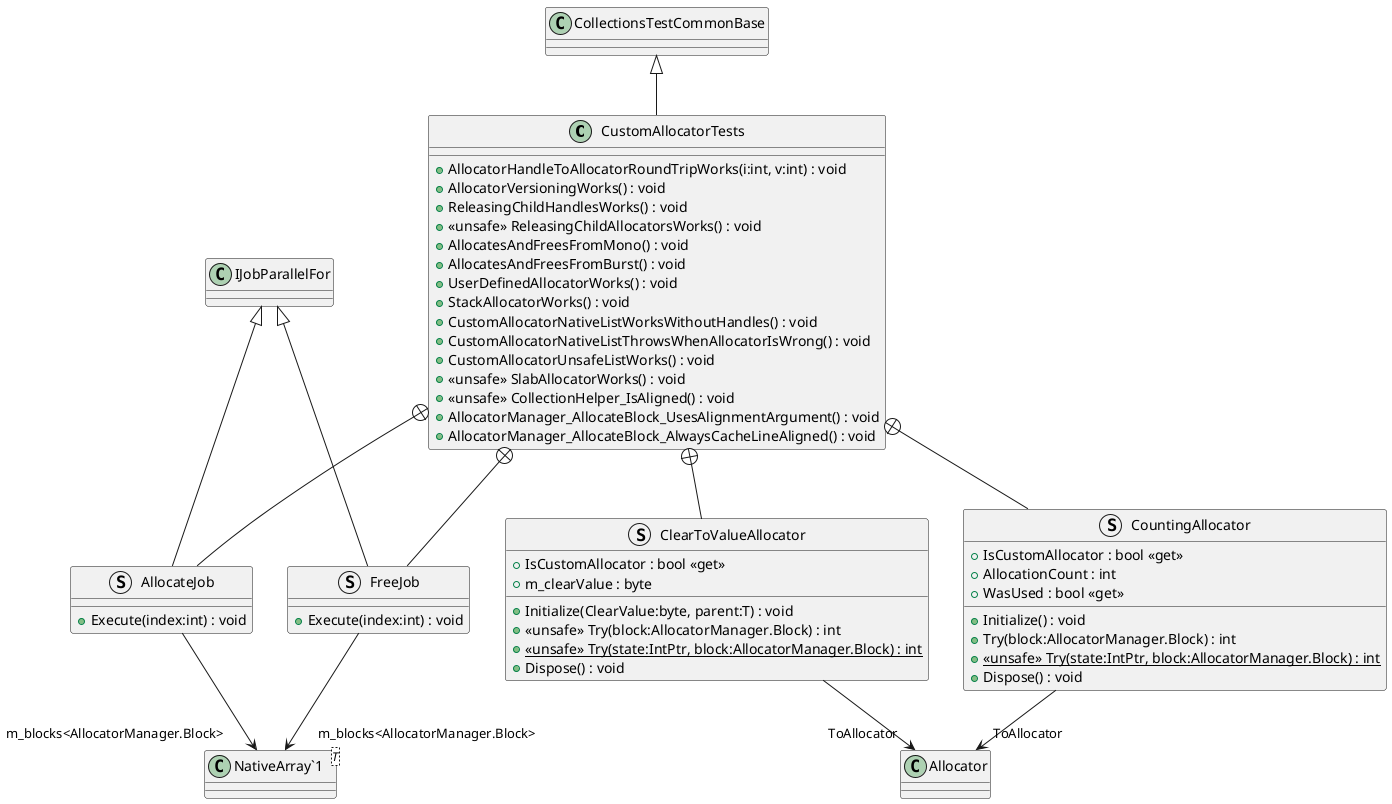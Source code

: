 @startuml
class CustomAllocatorTests {
    + AllocatorHandleToAllocatorRoundTripWorks(i:int, v:int) : void
    + AllocatorVersioningWorks() : void
    + ReleasingChildHandlesWorks() : void
    + <<unsafe>> ReleasingChildAllocatorsWorks() : void
    + AllocatesAndFreesFromMono() : void
    + AllocatesAndFreesFromBurst() : void
    + UserDefinedAllocatorWorks() : void
    + StackAllocatorWorks() : void
    + CustomAllocatorNativeListWorksWithoutHandles() : void
    + CustomAllocatorNativeListThrowsWhenAllocatorIsWrong() : void
    + CustomAllocatorUnsafeListWorks() : void
    + <<unsafe>> SlabAllocatorWorks() : void
    + <<unsafe>> CollectionHelper_IsAligned() : void
    + AllocatorManager_AllocateBlock_UsesAlignmentArgument() : void
    + AllocatorManager_AllocateBlock_AlwaysCacheLineAligned() : void
}
struct AllocateJob {
    + Execute(index:int) : void
}
struct FreeJob {
    + Execute(index:int) : void
}
struct ClearToValueAllocator {
    + IsCustomAllocator : bool <<get>>
    + m_clearValue : byte
    + Initialize(ClearValue:byte, parent:T) : void
    + <<unsafe>> Try(block:AllocatorManager.Block) : int
    + {static} <<unsafe>> Try(state:IntPtr, block:AllocatorManager.Block) : int
    + Dispose() : void
}
struct CountingAllocator {
    + IsCustomAllocator : bool <<get>>
    + AllocationCount : int
    + WasUsed : bool <<get>>
    + Initialize() : void
    + Try(block:AllocatorManager.Block) : int
    + {static} <<unsafe>> Try(state:IntPtr, block:AllocatorManager.Block) : int
    + Dispose() : void
}
class "NativeArray`1"<T> {
}
CollectionsTestCommonBase <|-- CustomAllocatorTests
CustomAllocatorTests +-- AllocateJob
IJobParallelFor <|-- AllocateJob
AllocateJob --> "m_blocks<AllocatorManager.Block>" "NativeArray`1"
CustomAllocatorTests +-- FreeJob
IJobParallelFor <|-- FreeJob
FreeJob --> "m_blocks<AllocatorManager.Block>" "NativeArray`1"
CustomAllocatorTests +-- ClearToValueAllocator
ClearToValueAllocator --> "ToAllocator" Allocator
CustomAllocatorTests +-- CountingAllocator
CountingAllocator --> "ToAllocator" Allocator
@enduml
